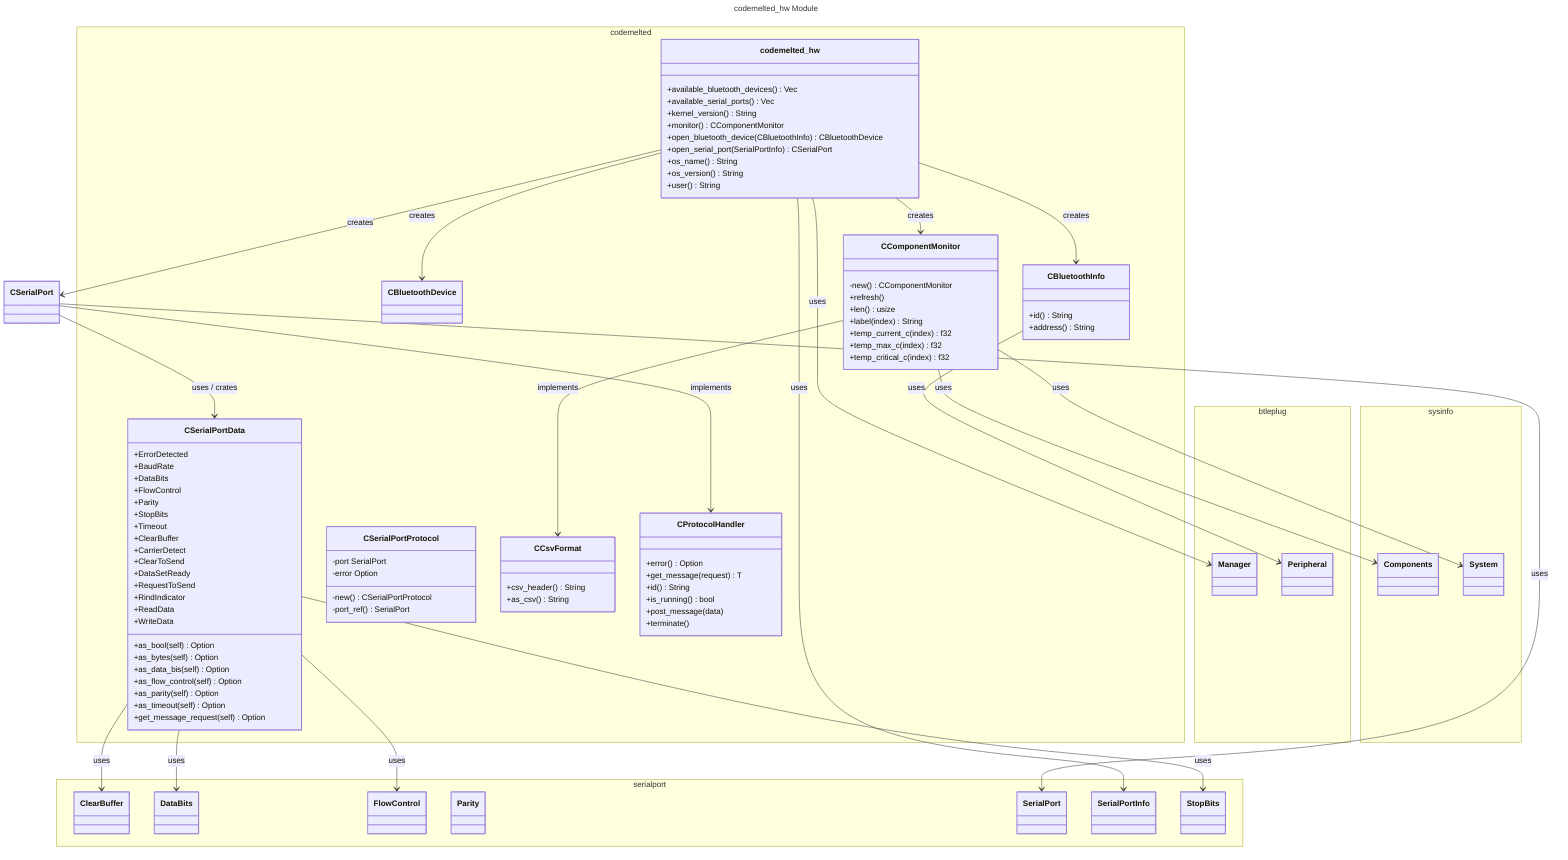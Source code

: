---
title: codemelted_hw Module
---
classDiagram
  direction TB
  namespace codemelted {
    class codemelted_hw {
      +available_bluetooth_devices() Vec
      +available_serial_ports() Vec
      +kernel_version() String
      +monitor() CComponentMonitor
      +open_bluetooth_device(CBluetoothInfo) CBluetoothDevice
      +open_serial_port(SerialPortInfo) CSerialPort
      +os_name() String
      +os_version() String
      +user() String
    }
    class CBluetoothDevice {

    }
    class CBluetoothInfo {
      +id() String
      +address() String
    }
    class CComponentMonitor {
      -new() CComponentMonitor
      +refresh()
      +len() usize
      +label(index) String
      +temp_current_c(index) f32
      +temp_max_c(index) f32
      +temp_critical_c(index) f32
    }
    class CSerialPortData {
      +ErrorDetected
      +BaudRate
      +DataBits
      +FlowControl
      +Parity
      +StopBits
      +Timeout
      +ClearBuffer
      +CarrierDetect
      +ClearToSend
      +DataSetReady
      +RequestToSend
      +RindIndicator
      +ReadData
      +WriteData
      +as_bool(self) Option
      +as_bytes(self) Option
      +as_data_bis(self) Option
      +as_flow_control(self) Option
      +as_parity(self) Option
      +as_timeout(self) Option
      +get_message_request(self) Option
    }
    class CSerialPortProtocol {
      -port SerialPort
      -error Option
      -new() CSerialPortProtocol
      -port_ref() SerialPort
    }
    class CCsvFormat {
      +csv_header() String
      +as_csv() String
    }
    class CProtocolHandler {
      +error() Option
      +get_message(request) T
      +id() String
      +is_running() bool
      +post_message(data)
      +terminate()
    }
  }
  namespace btleplug {
    class Manager
    class Peripheral
  }
  namespace serialport {
    class ClearBuffer
    class DataBits
    class FlowControl
    class Parity
    class SerialPort
    class SerialPortInfo
    class StopBits
  }
  namespace sysinfo {
    class Components
    class System
  }
  codemelted_hw --> CBluetoothInfo: creates
  codemelted_hw --> CBluetoothDevice: creates
  codemelted_hw --> CComponentMonitor: creates
  codemelted_hw --> CSerialPort: creates
  codemelted_hw --> Manager: uses
  CBluetoothInfo --> Peripheral: uses
  CSerialPort --> CSerialPortData: uses / crates
  CSerialPortData --> ClearBuffer: uses
  CSerialPortData --> DataBits: uses
  CSerialPortData --> FlowControl: uses
  CSerialPortData --> StopBits: uses
  CSerialPort --> CProtocolHandler: implements
  CSerialPort --> SerialPort: uses
  codemelted_hw --> SerialPortInfo: uses
  CComponentMonitor --> CCsvFormat: implements
  CComponentMonitor --> Components: uses
  CComponentMonitor --> System: uses